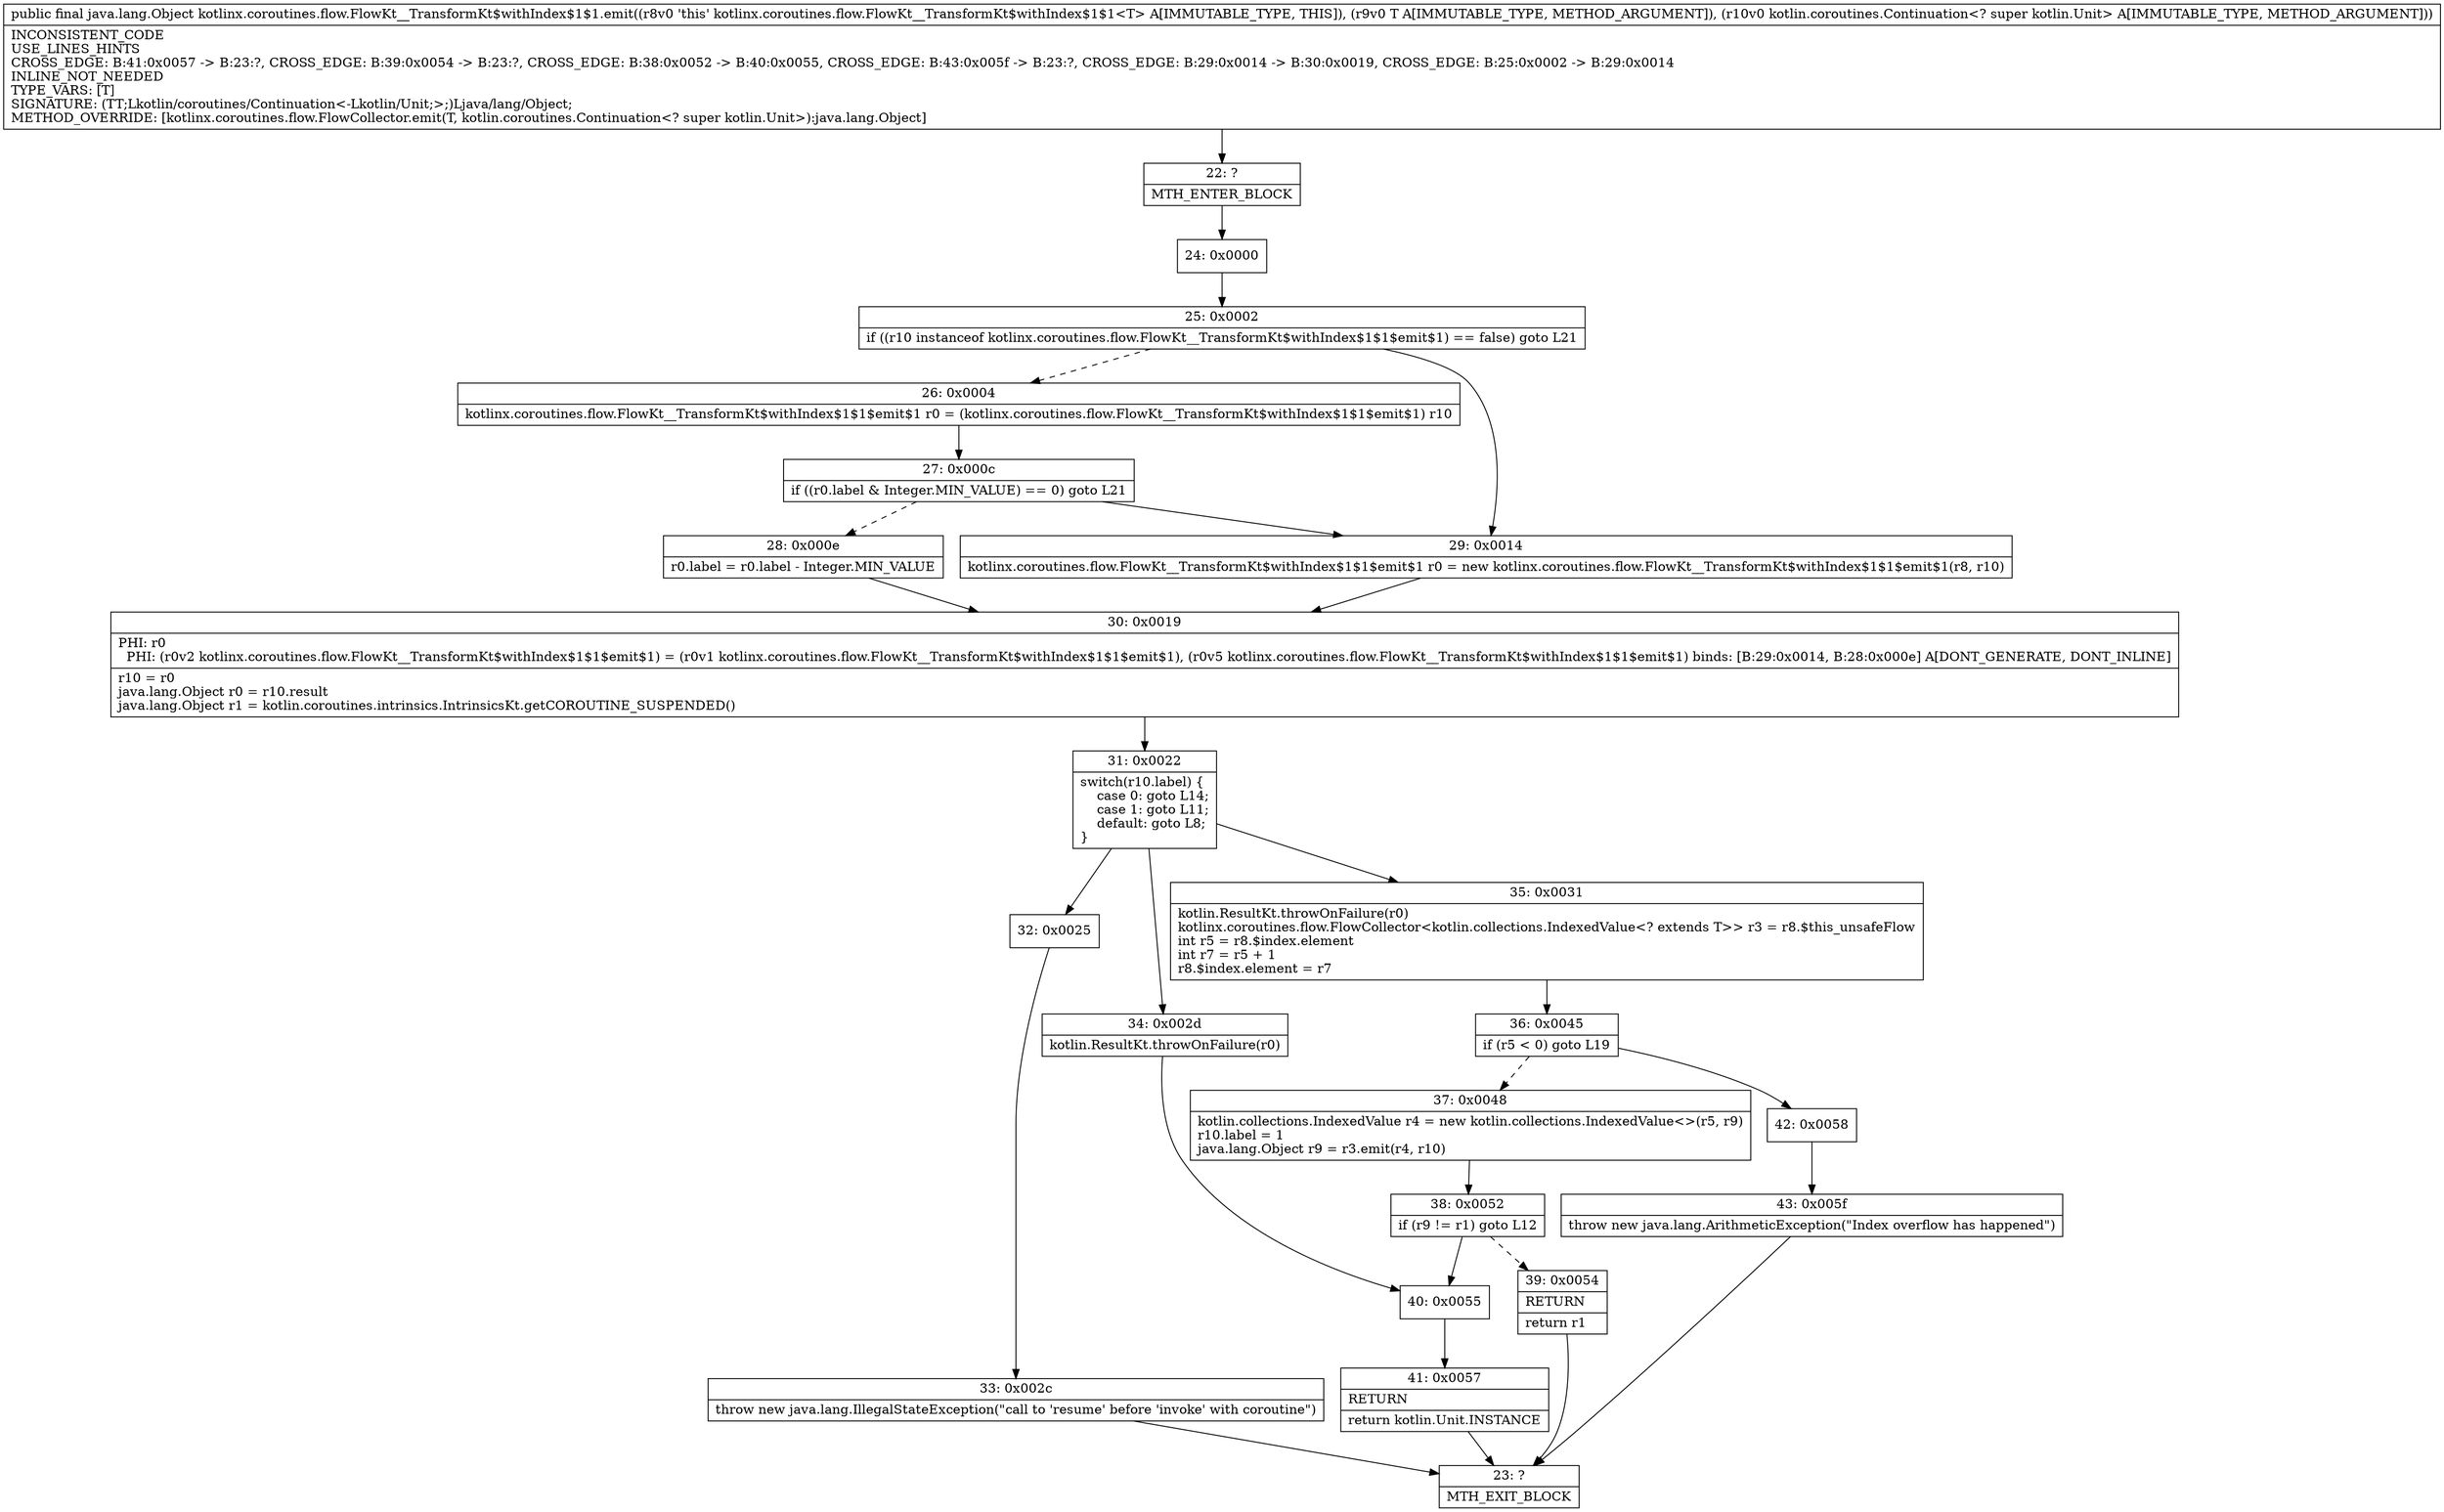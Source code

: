 digraph "CFG forkotlinx.coroutines.flow.FlowKt__TransformKt$withIndex$1$1.emit(Ljava\/lang\/Object;Lkotlin\/coroutines\/Continuation;)Ljava\/lang\/Object;" {
Node_22 [shape=record,label="{22\:\ ?|MTH_ENTER_BLOCK\l}"];
Node_24 [shape=record,label="{24\:\ 0x0000}"];
Node_25 [shape=record,label="{25\:\ 0x0002|if ((r10 instanceof kotlinx.coroutines.flow.FlowKt__TransformKt$withIndex$1$1$emit$1) == false) goto L21\l}"];
Node_26 [shape=record,label="{26\:\ 0x0004|kotlinx.coroutines.flow.FlowKt__TransformKt$withIndex$1$1$emit$1 r0 = (kotlinx.coroutines.flow.FlowKt__TransformKt$withIndex$1$1$emit$1) r10\l}"];
Node_27 [shape=record,label="{27\:\ 0x000c|if ((r0.label & Integer.MIN_VALUE) == 0) goto L21\l}"];
Node_28 [shape=record,label="{28\:\ 0x000e|r0.label = r0.label \- Integer.MIN_VALUE\l}"];
Node_30 [shape=record,label="{30\:\ 0x0019|PHI: r0 \l  PHI: (r0v2 kotlinx.coroutines.flow.FlowKt__TransformKt$withIndex$1$1$emit$1) = (r0v1 kotlinx.coroutines.flow.FlowKt__TransformKt$withIndex$1$1$emit$1), (r0v5 kotlinx.coroutines.flow.FlowKt__TransformKt$withIndex$1$1$emit$1) binds: [B:29:0x0014, B:28:0x000e] A[DONT_GENERATE, DONT_INLINE]\l|r10 = r0\ljava.lang.Object r0 = r10.result\ljava.lang.Object r1 = kotlin.coroutines.intrinsics.IntrinsicsKt.getCOROUTINE_SUSPENDED()\l}"];
Node_31 [shape=record,label="{31\:\ 0x0022|switch(r10.label) \{\l    case 0: goto L14;\l    case 1: goto L11;\l    default: goto L8;\l\}\l}"];
Node_32 [shape=record,label="{32\:\ 0x0025}"];
Node_33 [shape=record,label="{33\:\ 0x002c|throw new java.lang.IllegalStateException(\"call to 'resume' before 'invoke' with coroutine\")\l}"];
Node_23 [shape=record,label="{23\:\ ?|MTH_EXIT_BLOCK\l}"];
Node_34 [shape=record,label="{34\:\ 0x002d|kotlin.ResultKt.throwOnFailure(r0)\l}"];
Node_40 [shape=record,label="{40\:\ 0x0055}"];
Node_41 [shape=record,label="{41\:\ 0x0057|RETURN\l|return kotlin.Unit.INSTANCE\l}"];
Node_35 [shape=record,label="{35\:\ 0x0031|kotlin.ResultKt.throwOnFailure(r0)\lkotlinx.coroutines.flow.FlowCollector\<kotlin.collections.IndexedValue\<? extends T\>\> r3 = r8.$this_unsafeFlow\lint r5 = r8.$index.element\lint r7 = r5 + 1\lr8.$index.element = r7\l}"];
Node_36 [shape=record,label="{36\:\ 0x0045|if (r5 \< 0) goto L19\l}"];
Node_37 [shape=record,label="{37\:\ 0x0048|kotlin.collections.IndexedValue r4 = new kotlin.collections.IndexedValue\<\>(r5, r9)\lr10.label = 1\ljava.lang.Object r9 = r3.emit(r4, r10)\l}"];
Node_38 [shape=record,label="{38\:\ 0x0052|if (r9 != r1) goto L12\l}"];
Node_39 [shape=record,label="{39\:\ 0x0054|RETURN\l|return r1\l}"];
Node_42 [shape=record,label="{42\:\ 0x0058}"];
Node_43 [shape=record,label="{43\:\ 0x005f|throw new java.lang.ArithmeticException(\"Index overflow has happened\")\l}"];
Node_29 [shape=record,label="{29\:\ 0x0014|kotlinx.coroutines.flow.FlowKt__TransformKt$withIndex$1$1$emit$1 r0 = new kotlinx.coroutines.flow.FlowKt__TransformKt$withIndex$1$1$emit$1(r8, r10)\l}"];
MethodNode[shape=record,label="{public final java.lang.Object kotlinx.coroutines.flow.FlowKt__TransformKt$withIndex$1$1.emit((r8v0 'this' kotlinx.coroutines.flow.FlowKt__TransformKt$withIndex$1$1\<T\> A[IMMUTABLE_TYPE, THIS]), (r9v0 T A[IMMUTABLE_TYPE, METHOD_ARGUMENT]), (r10v0 kotlin.coroutines.Continuation\<? super kotlin.Unit\> A[IMMUTABLE_TYPE, METHOD_ARGUMENT]))  | INCONSISTENT_CODE\lUSE_LINES_HINTS\lCROSS_EDGE: B:41:0x0057 \-\> B:23:?, CROSS_EDGE: B:39:0x0054 \-\> B:23:?, CROSS_EDGE: B:38:0x0052 \-\> B:40:0x0055, CROSS_EDGE: B:43:0x005f \-\> B:23:?, CROSS_EDGE: B:29:0x0014 \-\> B:30:0x0019, CROSS_EDGE: B:25:0x0002 \-\> B:29:0x0014\lINLINE_NOT_NEEDED\lTYPE_VARS: [T]\lSIGNATURE: (TT;Lkotlin\/coroutines\/Continuation\<\-Lkotlin\/Unit;\>;)Ljava\/lang\/Object;\lMETHOD_OVERRIDE: [kotlinx.coroutines.flow.FlowCollector.emit(T, kotlin.coroutines.Continuation\<? super kotlin.Unit\>):java.lang.Object]\l}"];
MethodNode -> Node_22;Node_22 -> Node_24;
Node_24 -> Node_25;
Node_25 -> Node_26[style=dashed];
Node_25 -> Node_29;
Node_26 -> Node_27;
Node_27 -> Node_28[style=dashed];
Node_27 -> Node_29;
Node_28 -> Node_30;
Node_30 -> Node_31;
Node_31 -> Node_32;
Node_31 -> Node_34;
Node_31 -> Node_35;
Node_32 -> Node_33;
Node_33 -> Node_23;
Node_34 -> Node_40;
Node_40 -> Node_41;
Node_41 -> Node_23;
Node_35 -> Node_36;
Node_36 -> Node_37[style=dashed];
Node_36 -> Node_42;
Node_37 -> Node_38;
Node_38 -> Node_39[style=dashed];
Node_38 -> Node_40;
Node_39 -> Node_23;
Node_42 -> Node_43;
Node_43 -> Node_23;
Node_29 -> Node_30;
}

